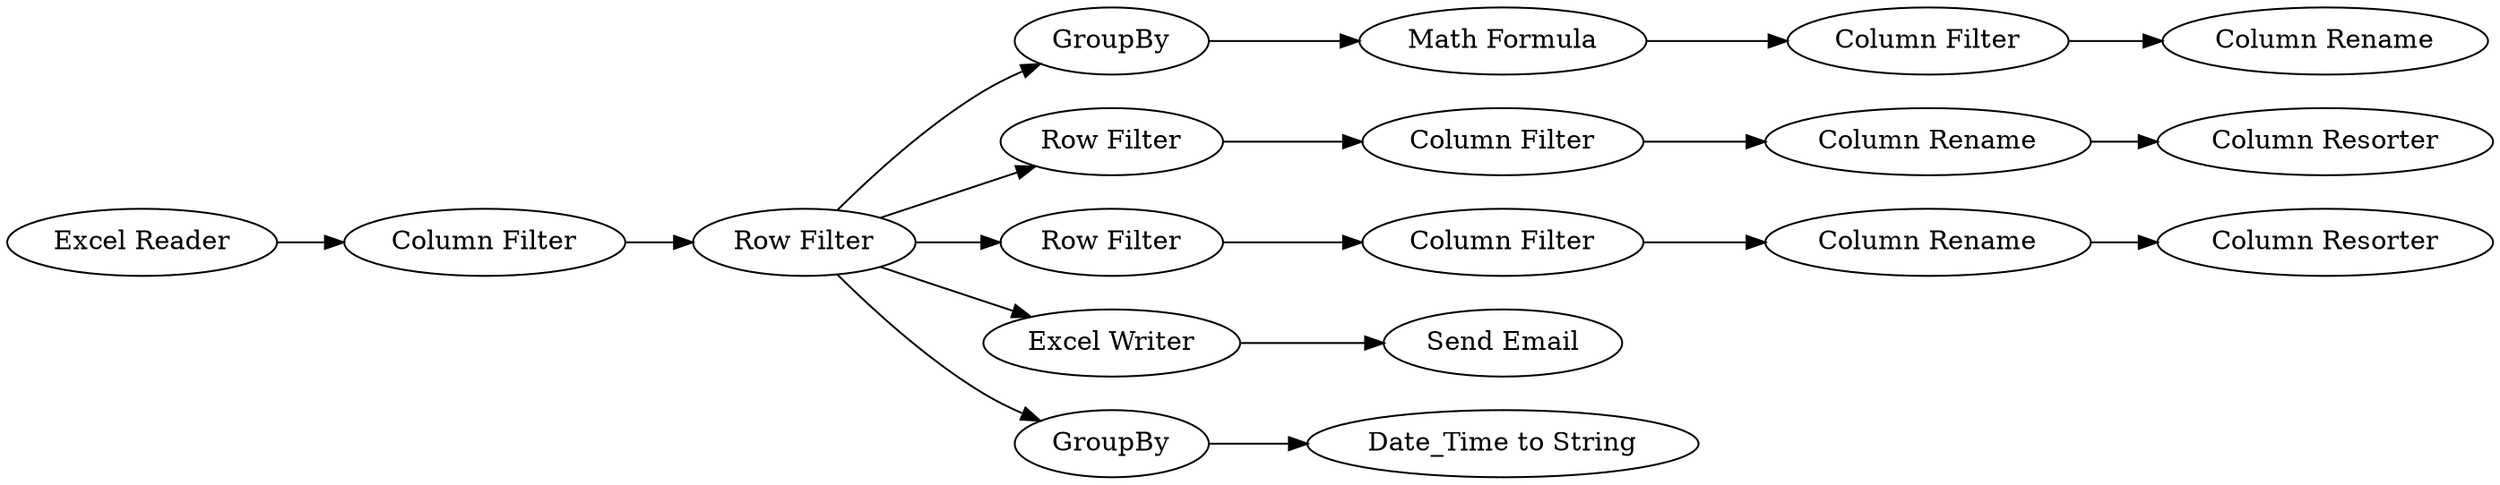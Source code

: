 digraph {
	8 -> 22
	13 -> 15
	14 -> 16
	9 -> 3
	18 -> 21
	8 -> 13
	8 -> 9
	8 -> 10
	22 -> 23
	15 -> 17
	2 -> 6
	23 -> 25
	8 -> 14
	17 -> 20
	16 -> 18
	10 -> 12
	25 -> 24
	6 -> 8
	9 [label="Excel Writer"]
	18 [label="Column Rename"]
	21 [label="Column Resorter"]
	8 [label="Row Filter"]
	17 [label="Column Rename"]
	3 [label="Send Email"]
	24 [label="Column Rename"]
	6 [label="Column Filter"]
	15 [label="Column Filter"]
	25 [label="Column Filter"]
	12 [label="Date_Time to String"]
	10 [label=GroupBy]
	16 [label="Column Filter"]
	22 [label=GroupBy]
	23 [label="Math Formula"]
	14 [label="Row Filter"]
	13 [label="Row Filter"]
	20 [label="Column Resorter"]
	2 [label="Excel Reader"]
	rankdir=LR
}
